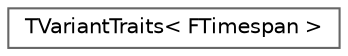 digraph "Graphical Class Hierarchy"
{
 // INTERACTIVE_SVG=YES
 // LATEX_PDF_SIZE
  bgcolor="transparent";
  edge [fontname=Helvetica,fontsize=10,labelfontname=Helvetica,labelfontsize=10];
  node [fontname=Helvetica,fontsize=10,shape=box,height=0.2,width=0.4];
  rankdir="LR";
  Node0 [id="Node000000",label="TVariantTraits\< FTimespan \>",height=0.2,width=0.4,color="grey40", fillcolor="white", style="filled",URL="$d7/d46/structTVariantTraits_3_01FTimespan_01_4.html",tooltip="Implements variant type traits for the built-in FTimespan type."];
}
